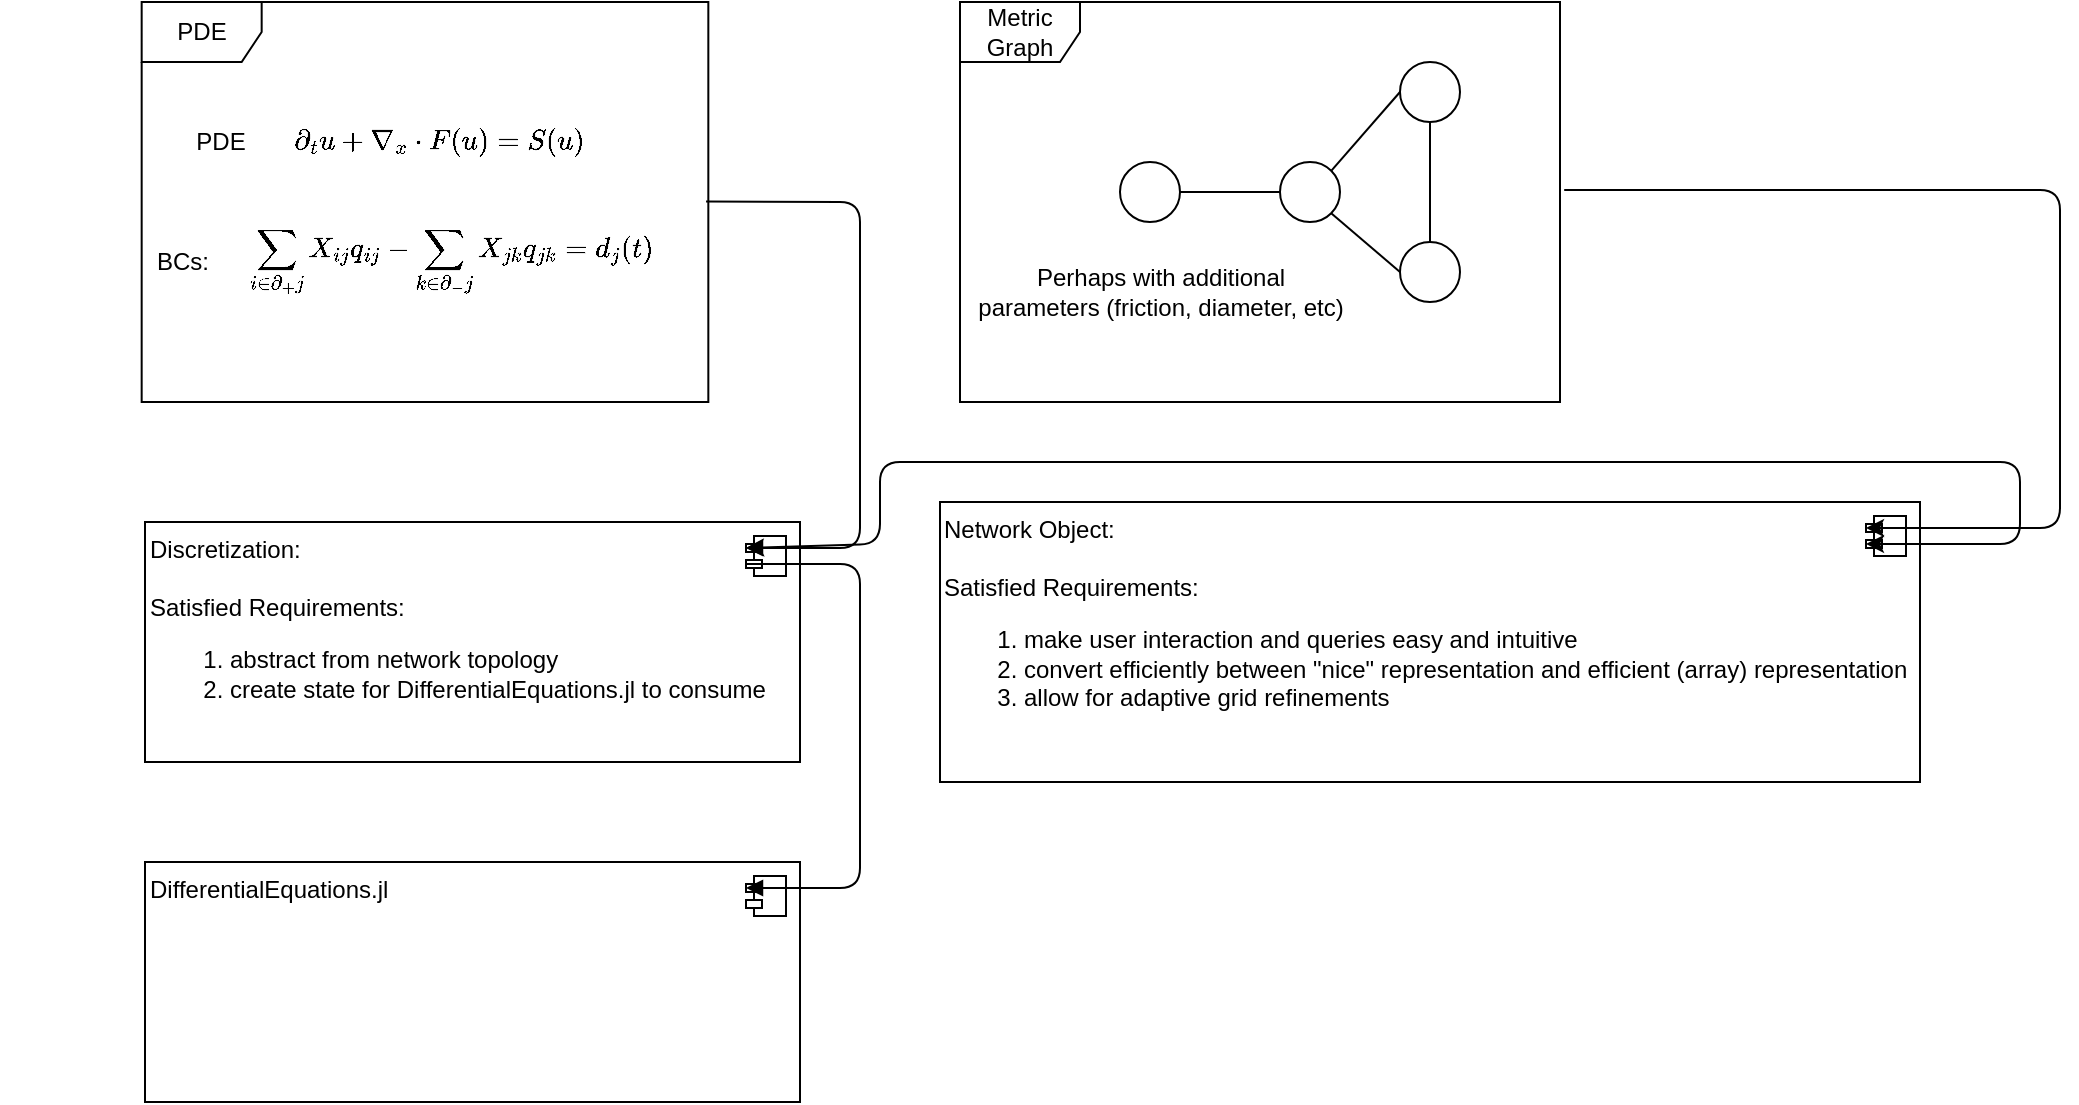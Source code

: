 <mxfile version="13.3.1" type="device"><diagram id="bak9nApU3RGYLdYxzCew" name="Page-1"><mxGraphModel dx="1102" dy="573" grid="1" gridSize="10" guides="1" tooltips="1" connect="1" arrows="1" fold="1" page="1" pageScale="1" pageWidth="1100" pageHeight="850" math="1" shadow="0"><root><mxCell id="0"/><mxCell id="1" parent="0"/><mxCell id="2qISatR3Qq5gkFMAcEMV-20" value="" style="group" parent="1" vertex="1" connectable="0"><mxGeometry x="10" y="20" width="425" height="200" as="geometry"/></mxCell><mxCell id="2qISatR3Qq5gkFMAcEMV-14" value="PDE" style="shape=umlFrame;whiteSpace=wrap;html=1;" parent="2qISatR3Qq5gkFMAcEMV-20" vertex="1"><mxGeometry x="70.833" width="283.333" height="200" as="geometry"/></mxCell><mxCell id="2qISatR3Qq5gkFMAcEMV-15" value="$$\partial_t u + \nabla_x \cdot F(u) = S(u)$$" style="text;html=1;align=center;verticalAlign=middle;resizable=0;points=[];autosize=1;" parent="2qISatR3Qq5gkFMAcEMV-20" vertex="1"><mxGeometry x="94.444" y="60" width="250" height="20" as="geometry"/></mxCell><mxCell id="2qISatR3Qq5gkFMAcEMV-16" value="$$\sum_{i \in \partial_+ j} X_{ij} q_{ij} - \sum_{k \in \partial_- j}X_{jk}q_{jk} = d_j(t)$$" style="text;html=1;align=center;verticalAlign=middle;resizable=0;points=[];autosize=1;" parent="2qISatR3Qq5gkFMAcEMV-20" vertex="1"><mxGeometry y="120" width="450" height="20" as="geometry"/></mxCell><mxCell id="2qISatR3Qq5gkFMAcEMV-17" value="PDE" style="text;html=1;align=center;verticalAlign=middle;resizable=0;points=[];autosize=1;" parent="2qISatR3Qq5gkFMAcEMV-20" vertex="1"><mxGeometry x="89.722" y="60" width="40" height="20" as="geometry"/></mxCell><mxCell id="2qISatR3Qq5gkFMAcEMV-18" value="BCs:" style="text;html=1;align=center;verticalAlign=middle;resizable=0;points=[];autosize=1;" parent="2qISatR3Qq5gkFMAcEMV-20" vertex="1"><mxGeometry x="70.833" y="120" width="40" height="20" as="geometry"/></mxCell><mxCell id="2qISatR3Qq5gkFMAcEMV-22" value="Discretization:&lt;br&gt;&lt;br&gt;Satisfied Requirements:&lt;br&gt;&lt;ol&gt;&lt;li&gt;abstract from network topology&lt;/li&gt;&lt;li&gt;create state for DifferentialEquations.jl to consume&lt;/li&gt;&lt;/ol&gt;" style="dropTarget=0;align=left;html=1;verticalAlign=top;" parent="1" vertex="1"><mxGeometry x="82.5" y="280" width="327.5" height="120" as="geometry"/></mxCell><mxCell id="2qISatR3Qq5gkFMAcEMV-23" value="" style="shape=component;jettyWidth=8;jettyHeight=4;" parent="2qISatR3Qq5gkFMAcEMV-22" vertex="1"><mxGeometry x="1" width="20" height="20" relative="1" as="geometry"><mxPoint x="-27" y="7" as="offset"/></mxGeometry></mxCell><mxCell id="2qISatR3Qq5gkFMAcEMV-24" value="" style="html=1;verticalAlign=bottom;endArrow=block;exitX=0.996;exitY=0.499;exitDx=0;exitDy=0;exitPerimeter=0;entryX=0;entryY=0.3;entryDx=0;entryDy=0;" parent="1" source="2qISatR3Qq5gkFMAcEMV-14" target="2qISatR3Qq5gkFMAcEMV-23" edge="1"><mxGeometry width="80" relative="1" as="geometry"><mxPoint x="440" y="390" as="sourcePoint"/><mxPoint x="520" y="390" as="targetPoint"/><Array as="points"><mxPoint x="440" y="120"/><mxPoint x="440" y="293"/></Array></mxGeometry></mxCell><mxCell id="2qISatR3Qq5gkFMAcEMV-27" value="DifferentialEquations.jl" style="dropTarget=0;align=left;html=1;verticalAlign=top;" parent="1" vertex="1"><mxGeometry x="82.5" y="450" width="327.5" height="120" as="geometry"/></mxCell><mxCell id="2qISatR3Qq5gkFMAcEMV-28" value="" style="shape=component;jettyWidth=8;jettyHeight=4;" parent="2qISatR3Qq5gkFMAcEMV-27" vertex="1"><mxGeometry x="1" width="20" height="20" relative="1" as="geometry"><mxPoint x="-27" y="7" as="offset"/></mxGeometry></mxCell><mxCell id="2qISatR3Qq5gkFMAcEMV-29" value="" style="html=1;verticalAlign=bottom;endArrow=block;exitX=0;exitY=0.7;exitDx=0;exitDy=0;entryX=0;entryY=0.3;entryDx=0;entryDy=0;" parent="1" source="2qISatR3Qq5gkFMAcEMV-23" target="2qISatR3Qq5gkFMAcEMV-28" edge="1"><mxGeometry width="80" relative="1" as="geometry"><mxPoint x="440" y="390" as="sourcePoint"/><mxPoint x="520" y="390" as="targetPoint"/><Array as="points"><mxPoint x="440" y="301"/><mxPoint x="440" y="463"/></Array></mxGeometry></mxCell><mxCell id="2qISatR3Qq5gkFMAcEMV-30" value="Network Object:&lt;br&gt;&lt;br&gt;Satisfied Requirements:&lt;br&gt;&lt;ol&gt;&lt;li&gt;make user interaction and queries easy and intuitive&lt;/li&gt;&lt;li&gt;convert efficiently between &quot;nice&quot; representation and efficient (array) representation&lt;/li&gt;&lt;li&gt;allow for adaptive grid refinements&lt;/li&gt;&lt;/ol&gt;" style="dropTarget=0;align=left;html=1;verticalAlign=top;" parent="1" vertex="1"><mxGeometry x="480" y="270" width="490" height="140" as="geometry"/></mxCell><mxCell id="2qISatR3Qq5gkFMAcEMV-31" value="" style="shape=component;jettyWidth=8;jettyHeight=4;" parent="2qISatR3Qq5gkFMAcEMV-30" vertex="1"><mxGeometry x="1" width="20" height="20" relative="1" as="geometry"><mxPoint x="-27" y="7" as="offset"/></mxGeometry></mxCell><mxCell id="qRMEtcGW02hUfNz-JLEH-16" value="" style="group" vertex="1" connectable="0" parent="1"><mxGeometry x="490" y="20" width="300" height="200" as="geometry"/></mxCell><mxCell id="qRMEtcGW02hUfNz-JLEH-3" value="" style="ellipse;whiteSpace=wrap;html=1;aspect=fixed;" vertex="1" parent="qRMEtcGW02hUfNz-JLEH-16"><mxGeometry x="80" y="80" width="30" height="30" as="geometry"/></mxCell><mxCell id="qRMEtcGW02hUfNz-JLEH-6" value="" style="ellipse;whiteSpace=wrap;html=1;aspect=fixed;" vertex="1" parent="qRMEtcGW02hUfNz-JLEH-16"><mxGeometry x="160" y="80" width="30" height="30" as="geometry"/></mxCell><mxCell id="qRMEtcGW02hUfNz-JLEH-7" value="" style="ellipse;whiteSpace=wrap;html=1;aspect=fixed;" vertex="1" parent="qRMEtcGW02hUfNz-JLEH-16"><mxGeometry x="220" y="120" width="30" height="30" as="geometry"/></mxCell><mxCell id="qRMEtcGW02hUfNz-JLEH-8" value="" style="ellipse;whiteSpace=wrap;html=1;aspect=fixed;" vertex="1" parent="qRMEtcGW02hUfNz-JLEH-16"><mxGeometry x="220" y="30" width="30" height="30" as="geometry"/></mxCell><mxCell id="qRMEtcGW02hUfNz-JLEH-9" value="" style="endArrow=none;html=1;entryX=1;entryY=0.5;entryDx=0;entryDy=0;exitX=0;exitY=0.5;exitDx=0;exitDy=0;" edge="1" parent="qRMEtcGW02hUfNz-JLEH-16" source="qRMEtcGW02hUfNz-JLEH-6" target="qRMEtcGW02hUfNz-JLEH-3"><mxGeometry width="50" height="50" relative="1" as="geometry"><mxPoint x="60" y="310" as="sourcePoint"/><mxPoint x="110" y="260" as="targetPoint"/></mxGeometry></mxCell><mxCell id="qRMEtcGW02hUfNz-JLEH-10" value="" style="endArrow=none;html=1;entryX=1;entryY=0;entryDx=0;entryDy=0;exitX=0;exitY=0.5;exitDx=0;exitDy=0;" edge="1" parent="qRMEtcGW02hUfNz-JLEH-16" source="qRMEtcGW02hUfNz-JLEH-8" target="qRMEtcGW02hUfNz-JLEH-6"><mxGeometry width="50" height="50" relative="1" as="geometry"><mxPoint x="60" y="310" as="sourcePoint"/><mxPoint x="110" y="260" as="targetPoint"/></mxGeometry></mxCell><mxCell id="qRMEtcGW02hUfNz-JLEH-11" value="" style="endArrow=none;html=1;entryX=1;entryY=1;entryDx=0;entryDy=0;exitX=0;exitY=0.5;exitDx=0;exitDy=0;" edge="1" parent="qRMEtcGW02hUfNz-JLEH-16" source="qRMEtcGW02hUfNz-JLEH-7" target="qRMEtcGW02hUfNz-JLEH-6"><mxGeometry width="50" height="50" relative="1" as="geometry"><mxPoint x="60" y="310" as="sourcePoint"/><mxPoint x="110" y="260" as="targetPoint"/></mxGeometry></mxCell><mxCell id="qRMEtcGW02hUfNz-JLEH-12" value="" style="endArrow=none;html=1;entryX=0.5;entryY=1;entryDx=0;entryDy=0;exitX=0.5;exitY=0;exitDx=0;exitDy=0;" edge="1" parent="qRMEtcGW02hUfNz-JLEH-16" source="qRMEtcGW02hUfNz-JLEH-7" target="qRMEtcGW02hUfNz-JLEH-8"><mxGeometry width="50" height="50" relative="1" as="geometry"><mxPoint x="60" y="310" as="sourcePoint"/><mxPoint x="110" y="260" as="targetPoint"/></mxGeometry></mxCell><mxCell id="qRMEtcGW02hUfNz-JLEH-13" value="Metric Graph" style="shape=umlFrame;whiteSpace=wrap;html=1;" vertex="1" parent="qRMEtcGW02hUfNz-JLEH-16"><mxGeometry width="300" height="200" as="geometry"/></mxCell><mxCell id="qRMEtcGW02hUfNz-JLEH-14" value="Perhaps with additional &lt;br&gt;parameters (friction, diameter, etc)" style="text;html=1;align=center;verticalAlign=middle;resizable=0;points=[];autosize=1;" vertex="1" parent="qRMEtcGW02hUfNz-JLEH-16"><mxGeometry y="130" width="200" height="30" as="geometry"/></mxCell><mxCell id="qRMEtcGW02hUfNz-JLEH-17" value="" style="endArrow=classic;html=1;exitX=1.007;exitY=0.47;exitDx=0;exitDy=0;exitPerimeter=0;entryX=0;entryY=0.3;entryDx=0;entryDy=0;" edge="1" parent="1" source="qRMEtcGW02hUfNz-JLEH-13" target="2qISatR3Qq5gkFMAcEMV-31"><mxGeometry width="50" height="50" relative="1" as="geometry"><mxPoint x="530" y="270" as="sourcePoint"/><mxPoint x="580" y="220" as="targetPoint"/><Array as="points"><mxPoint x="1040" y="114"/><mxPoint x="1040" y="283"/></Array></mxGeometry></mxCell><mxCell id="qRMEtcGW02hUfNz-JLEH-19" value="" style="endArrow=classic;startArrow=classic;html=1;exitX=0;exitY=0.3;exitDx=0;exitDy=0;entryX=0;entryY=0.7;entryDx=0;entryDy=0;" edge="1" parent="1" source="2qISatR3Qq5gkFMAcEMV-23" target="2qISatR3Qq5gkFMAcEMV-31"><mxGeometry width="50" height="50" relative="1" as="geometry"><mxPoint x="530" y="380" as="sourcePoint"/><mxPoint x="580" y="330" as="targetPoint"/><Array as="points"><mxPoint x="450" y="291"/><mxPoint x="450" y="250"/><mxPoint x="1020" y="250"/><mxPoint x="1020" y="291"/></Array></mxGeometry></mxCell></root></mxGraphModel></diagram></mxfile>
